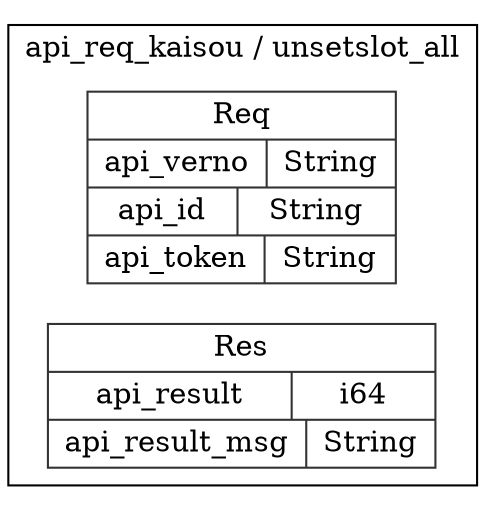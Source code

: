 digraph {
  rankdir=LR;
  subgraph cluster_0 {
    label="api_req_kaisou / unsetslot_all";
    node [style="filled", color=white, style="solid", color=gray20];
    api_req_kaisou__unsetslot_all__Req [label="<Req> Req  | { api_verno | <api_verno> String } | { api_id | <api_id> String } | { api_token | <api_token> String }", shape=record];
    api_req_kaisou__unsetslot_all__Res [label="<Res> Res  | { api_result | <api_result> i64 } | { api_result_msg | <api_result_msg> String }", shape=record];
  }
}

